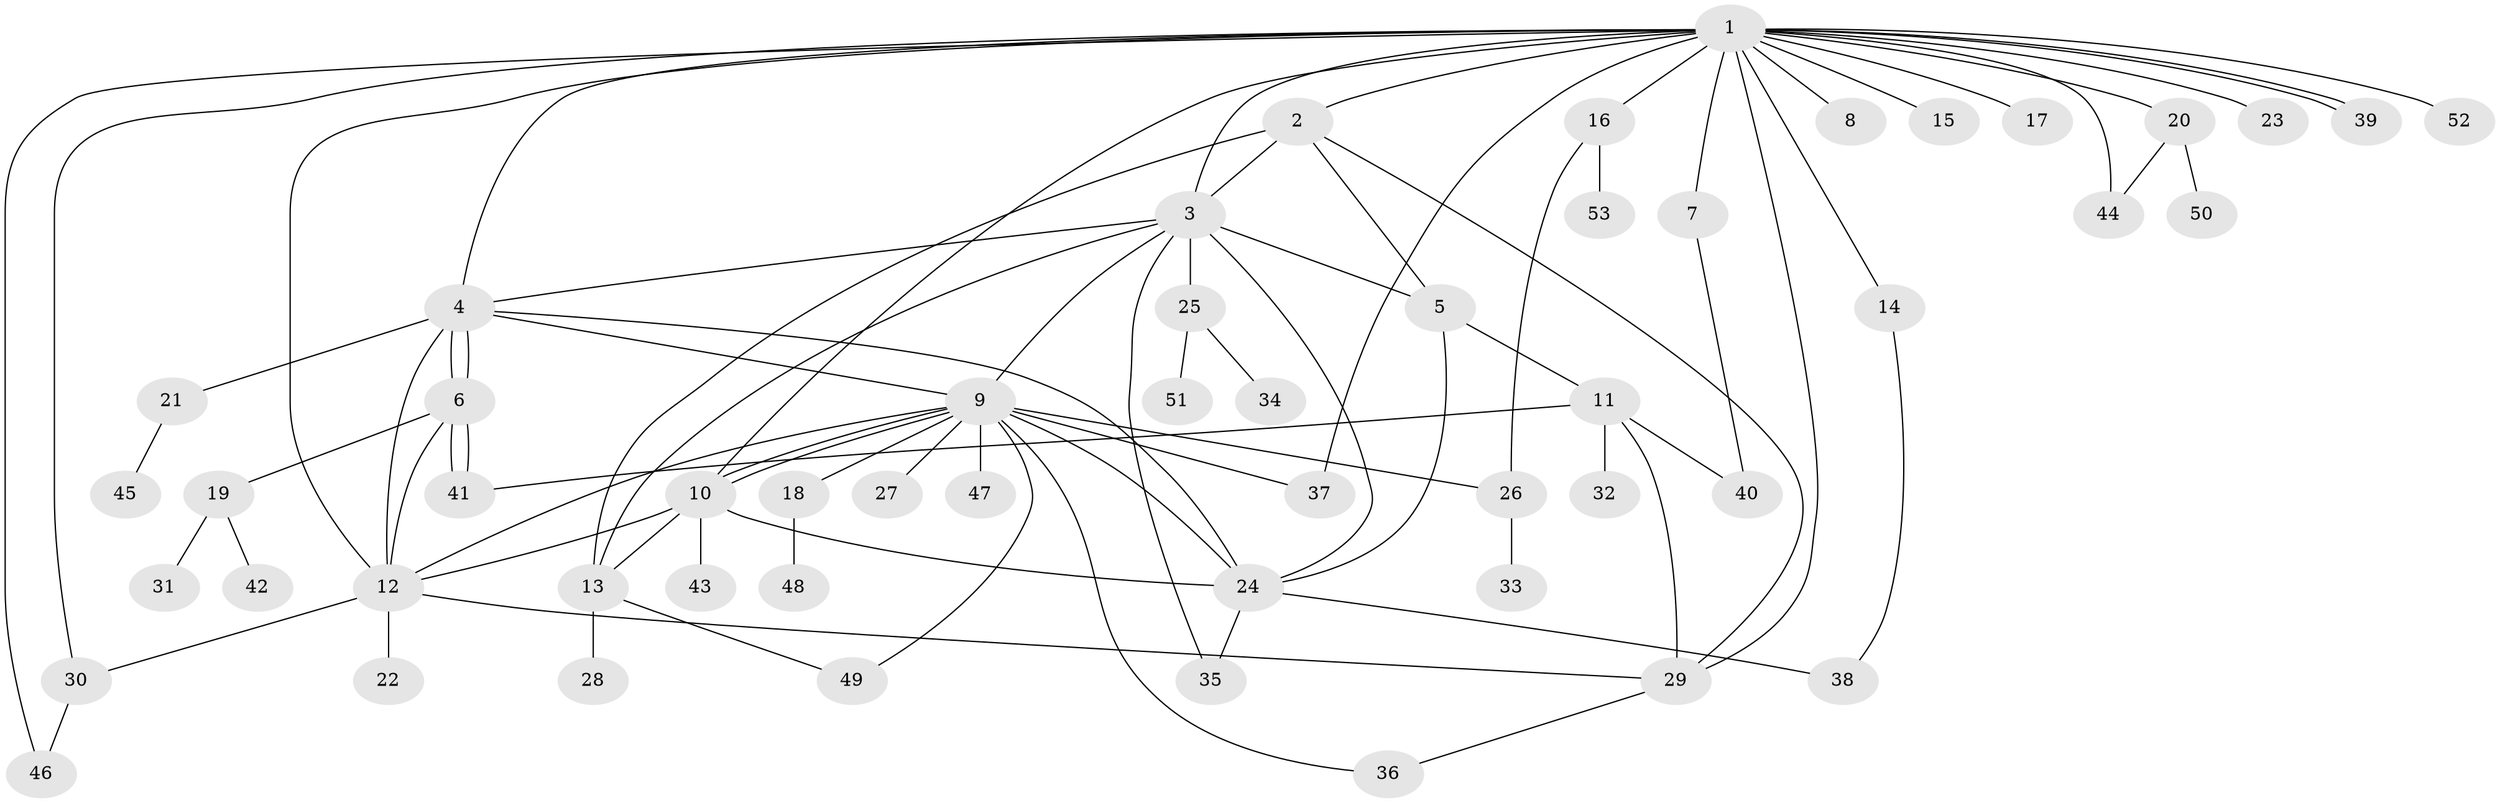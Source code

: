 // Generated by graph-tools (version 1.1) at 2025/49/03/09/25 03:49:46]
// undirected, 53 vertices, 85 edges
graph export_dot {
graph [start="1"]
  node [color=gray90,style=filled];
  1;
  2;
  3;
  4;
  5;
  6;
  7;
  8;
  9;
  10;
  11;
  12;
  13;
  14;
  15;
  16;
  17;
  18;
  19;
  20;
  21;
  22;
  23;
  24;
  25;
  26;
  27;
  28;
  29;
  30;
  31;
  32;
  33;
  34;
  35;
  36;
  37;
  38;
  39;
  40;
  41;
  42;
  43;
  44;
  45;
  46;
  47;
  48;
  49;
  50;
  51;
  52;
  53;
  1 -- 2;
  1 -- 3;
  1 -- 4;
  1 -- 7;
  1 -- 8;
  1 -- 10;
  1 -- 12;
  1 -- 14;
  1 -- 15;
  1 -- 16;
  1 -- 17;
  1 -- 20;
  1 -- 23;
  1 -- 29;
  1 -- 30;
  1 -- 37;
  1 -- 39;
  1 -- 39;
  1 -- 44;
  1 -- 46;
  1 -- 52;
  2 -- 3;
  2 -- 5;
  2 -- 13;
  2 -- 29;
  3 -- 4;
  3 -- 5;
  3 -- 9;
  3 -- 13;
  3 -- 24;
  3 -- 25;
  3 -- 35;
  4 -- 6;
  4 -- 6;
  4 -- 9;
  4 -- 12;
  4 -- 21;
  4 -- 24;
  5 -- 11;
  5 -- 24;
  6 -- 12;
  6 -- 19;
  6 -- 41;
  6 -- 41;
  7 -- 40;
  9 -- 10;
  9 -- 10;
  9 -- 12;
  9 -- 18;
  9 -- 24;
  9 -- 26;
  9 -- 27;
  9 -- 36;
  9 -- 37;
  9 -- 47;
  9 -- 49;
  10 -- 12;
  10 -- 13;
  10 -- 24;
  10 -- 43;
  11 -- 29;
  11 -- 32;
  11 -- 40;
  11 -- 41;
  12 -- 22;
  12 -- 29;
  12 -- 30;
  13 -- 28;
  13 -- 49;
  14 -- 38;
  16 -- 26;
  16 -- 53;
  18 -- 48;
  19 -- 31;
  19 -- 42;
  20 -- 44;
  20 -- 50;
  21 -- 45;
  24 -- 35;
  24 -- 38;
  25 -- 34;
  25 -- 51;
  26 -- 33;
  29 -- 36;
  30 -- 46;
}
